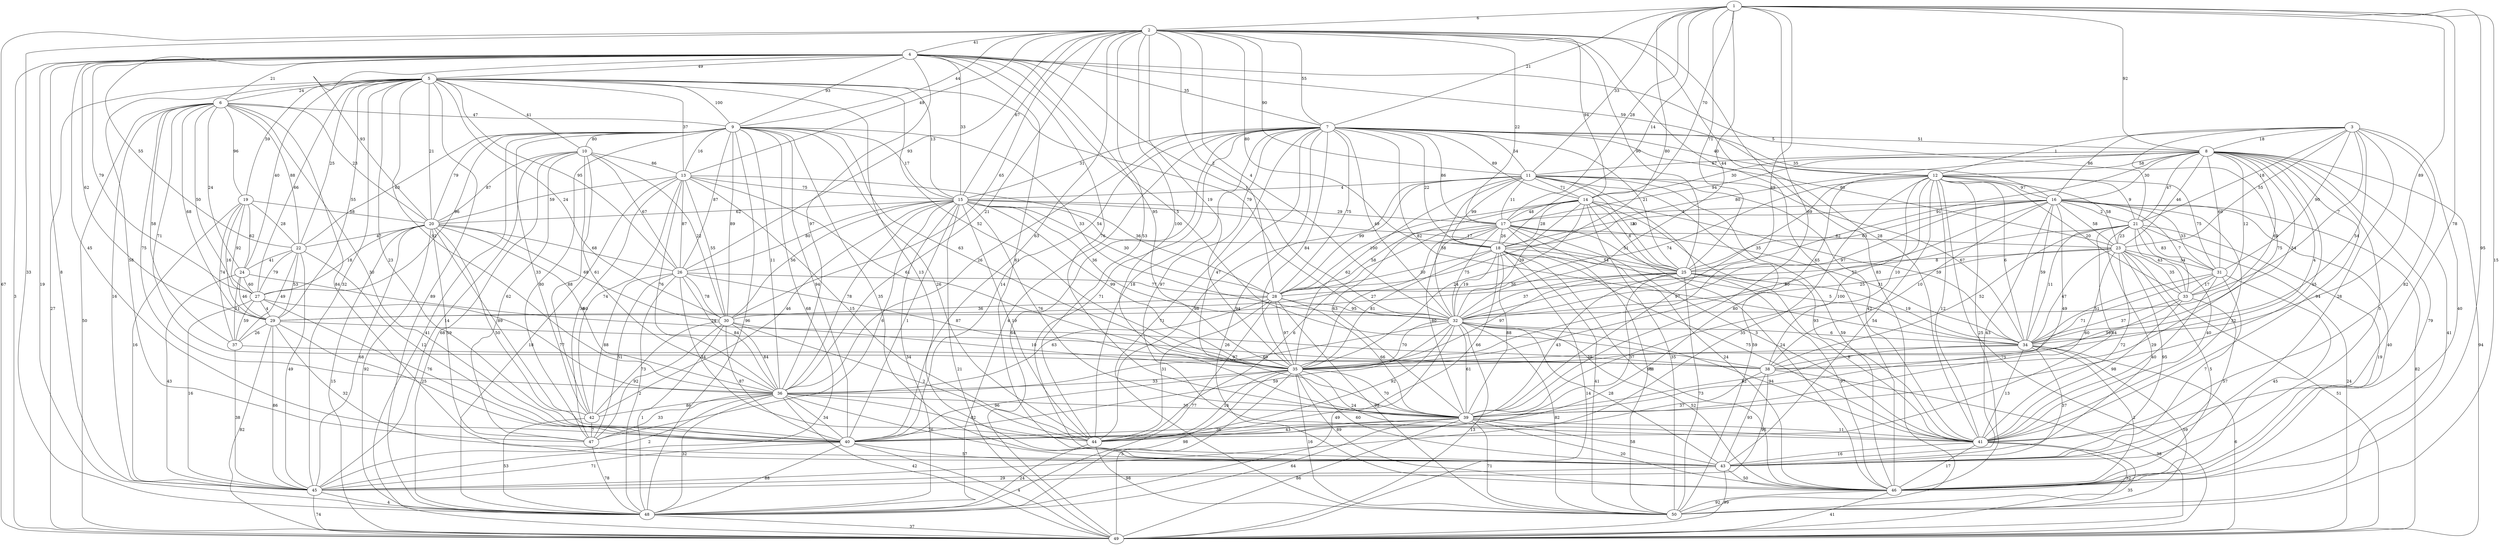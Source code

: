 graph G_1 {
    1;
    2;
    3;
    4;
    5;
    6;
    7;
    8;
    9;
    10;
    11;
    12;
    13;
    14;
    15;
    16;
    17;
    18;
    19;
    20;
    21;
    22;
    23;
    24;
    25;
    26;
    27;
    28;
    29;
    30;
    31;
    32;
    33;
    34;
    35;
    36;
    37;
    38;
    39;
    40;
    41;
    42;
    43;
    44;
    45;
    46;
    47;
    48;
    49;
    50;
    1 -- 2 [label="6"];
    1 -- 7 [label="21"];
    1 -- 8 [label="92"];
    1 -- 11 [label="33"];
    1 -- 14 [label="70"];
    1 -- 17 [label="28"];
    1 -- 18 [label="14"];
    1 -- 25 [label="71"];
    1 -- 28 [label="80"];
    1 -- 32 [label="44"];
    1 -- 34 [label="89"];
    1 -- 35 [label="49"];
    1 -- 39 [label="69"];
    1 -- 41 [label="78"];
    1 -- 46 [label="95"];
    1 -- 50 [label="15"];
    2 -- 4 [label="41"];
    2 -- 7 [label="55"];
    2 -- 9 [label="44"];
    2 -- 11 [label="90"];
    2 -- 13 [label="49"];
    2 -- 14 [label="94"];
    2 -- 15 [label="67"];
    2 -- 17 [label="22"];
    2 -- 18 [label="80"];
    2 -- 25 [label="90"];
    2 -- 26 [label="93"];
    2 -- 28 [label="2"];
    2 -- 30 [label="65"];
    2 -- 32 [label="4"];
    2 -- 35 [label="19"];
    2 -- 36 [label="21"];
    2 -- 39 [label="100"];
    2 -- 40 [label="63"];
    2 -- 41 [label="28"];
    2 -- 44 [label="53"];
    2 -- 46 [label="65"];
    2 -- 48 [label="33"];
    2 -- 49 [label="67"];
    2 -- 50 [label="83"];
    3 -- 8 [label="18"];
    3 -- 12 [label="1"];
    3 -- 16 [label="86"];
    3 -- 21 [label="18"];
    3 -- 23 [label="55"];
    3 -- 31 [label="90"];
    3 -- 33 [label="7"];
    3 -- 34 [label="54"];
    3 -- 38 [label="75"];
    3 -- 41 [label="82"];
    3 -- 43 [label="28"];
    3 -- 46 [label="40"];
    4 -- 5 [label="49"];
    4 -- 6 [label="21"];
    4 -- 7 [label="35"];
    4 -- 9 [label="93"];
    4 -- 12 [label="59"];
    4 -- 15 [label="33"];
    4 -- 20 [label="93"];
    4 -- 21 [label="5"];
    4 -- 22 [label="55"];
    4 -- 27 [label="79"];
    4 -- 29 [label="62"];
    4 -- 32 [label="1"];
    4 -- 35 [label="95"];
    4 -- 36 [label="97"];
    4 -- 38 [label="5"];
    4 -- 39 [label="76"];
    4 -- 40 [label="45"];
    4 -- 43 [label="61"];
    4 -- 45 [label="8"];
    4 -- 48 [label="19"];
    4 -- 49 [label="3"];
    5 -- 6 [label="24"];
    5 -- 9 [label="100"];
    5 -- 10 [label="41"];
    5 -- 13 [label="37"];
    5 -- 15 [label="13"];
    5 -- 19 [label="59"];
    5 -- 20 [label="21"];
    5 -- 22 [label="25"];
    5 -- 24 [label="40"];
    5 -- 26 [label="95"];
    5 -- 27 [label="66"];
    5 -- 29 [label="55"];
    5 -- 30 [label="24"];
    5 -- 32 [label="79"];
    5 -- 35 [label="52"];
    5 -- 36 [label="92"];
    5 -- 40 [label="23"];
    5 -- 43 [label="13"];
    5 -- 45 [label="32"];
    5 -- 47 [label="58"];
    5 -- 48 [label="89"];
    5 -- 49 [label="27"];
    6 -- 9 [label="47"];
    6 -- 19 [label="96"];
    6 -- 20 [label="23"];
    6 -- 22 [label="88"];
    6 -- 24 [label="24"];
    6 -- 27 [label="50"];
    6 -- 29 [label="68"];
    6 -- 36 [label="75"];
    6 -- 37 [label="58"];
    6 -- 38 [label="71"];
    6 -- 40 [label="30"];
    6 -- 43 [label="84"];
    6 -- 45 [label="16"];
    6 -- 49 [label="50"];
    7 -- 8 [label="51"];
    7 -- 11 [label="54"];
    7 -- 12 [label="40"];
    7 -- 14 [label="89"];
    7 -- 15 [label="31"];
    7 -- 16 [label="35"];
    7 -- 17 [label="86"];
    7 -- 18 [label="22"];
    7 -- 23 [label="80"];
    7 -- 25 [label="21"];
    7 -- 28 [label="75"];
    7 -- 32 [label="49"];
    7 -- 34 [label="82"];
    7 -- 35 [label="84"];
    7 -- 36 [label="26"];
    7 -- 39 [label="47"];
    7 -- 40 [label="14"];
    7 -- 41 [label="97"];
    7 -- 43 [label="71"];
    7 -- 44 [label="18"];
    7 -- 46 [label="94"];
    7 -- 48 [label="4"];
    7 -- 49 [label="64"];
    7 -- 50 [label="71"];
    8 -- 11 [label="67"];
    8 -- 12 [label="58"];
    8 -- 14 [label="30"];
    8 -- 16 [label="30"];
    8 -- 17 [label="94"];
    8 -- 18 [label="80"];
    8 -- 21 [label="47"];
    8 -- 23 [label="46"];
    8 -- 25 [label="91"];
    8 -- 31 [label="69"];
    8 -- 32 [label="69"];
    8 -- 33 [label="12"];
    8 -- 34 [label="54"];
    8 -- 35 [label="4"];
    8 -- 39 [label="45"];
    8 -- 41 [label="94"];
    8 -- 43 [label="5"];
    8 -- 46 [label="79"];
    8 -- 49 [label="94"];
    8 -- 50 [label="41"];
    9 -- 10 [label="80"];
    9 -- 13 [label="16"];
    9 -- 15 [label="17"];
    9 -- 20 [label="79"];
    9 -- 22 [label="63"];
    9 -- 26 [label="87"];
    9 -- 27 [label="96"];
    9 -- 30 [label="89"];
    9 -- 32 [label="33"];
    9 -- 35 [label="63"];
    9 -- 36 [label="11"];
    9 -- 40 [label="94"];
    9 -- 42 [label="33"];
    9 -- 43 [label="35"];
    9 -- 44 [label="26"];
    9 -- 45 [label="68"];
    9 -- 47 [label="80"];
    9 -- 48 [label="96"];
    9 -- 49 [label="41"];
    10 -- 13 [label="86"];
    10 -- 20 [label="87"];
    10 -- 26 [label="67"];
    10 -- 30 [label="22"];
    10 -- 36 [label="61"];
    10 -- 42 [label="88"];
    10 -- 45 [label="14"];
    10 -- 47 [label="62"];
    10 -- 48 [label="68"];
    11 -- 14 [label="71"];
    11 -- 15 [label="4"];
    11 -- 17 [label="11"];
    11 -- 18 [label="99"];
    11 -- 25 [label="14"];
    11 -- 28 [label="99"];
    11 -- 32 [label="38"];
    11 -- 34 [label="67"];
    11 -- 35 [label="62"];
    11 -- 39 [label="97"];
    11 -- 41 [label="42"];
    11 -- 44 [label="98"];
    11 -- 46 [label="59"];
    11 -- 50 [label="59"];
    12 -- 16 [label="97"];
    12 -- 21 [label="9"];
    12 -- 23 [label="58"];
    12 -- 29 [label="74"];
    12 -- 31 [label="75"];
    12 -- 32 [label="35"];
    12 -- 33 [label="20"];
    12 -- 34 [label="6"];
    12 -- 38 [label="10"];
    12 -- 39 [label="100"];
    12 -- 40 [label="80"];
    12 -- 41 [label="12"];
    12 -- 43 [label="54"];
    12 -- 45 [label="35"];
    12 -- 46 [label="25"];
    12 -- 49 [label="75"];
    13 -- 15 [label="75"];
    13 -- 20 [label="59"];
    13 -- 26 [label="87"];
    13 -- 28 [label="36"];
    13 -- 30 [label="55"];
    13 -- 35 [label="61"];
    13 -- 36 [label="76"];
    13 -- 42 [label="74"];
    13 -- 44 [label="15"];
    13 -- 47 [label="30"];
    13 -- 48 [label="18"];
    14 -- 17 [label="48"];
    14 -- 18 [label="28"];
    14 -- 25 [label="8"];
    14 -- 28 [label="100"];
    14 -- 32 [label="39"];
    14 -- 34 [label="59"];
    14 -- 35 [label="24"];
    14 -- 39 [label="63"];
    14 -- 41 [label="93"];
    14 -- 46 [label="24"];
    14 -- 50 [label="35"];
    15 -- 17 [label="29"];
    15 -- 18 [label="54"];
    15 -- 20 [label="62"];
    15 -- 25 [label="17"];
    15 -- 26 [label="80"];
    15 -- 28 [label="30"];
    15 -- 30 [label="56"];
    15 -- 32 [label="36"];
    15 -- 35 [label="99"];
    15 -- 36 [label="78"];
    15 -- 39 [label="76"];
    15 -- 40 [label="1"];
    15 -- 42 [label="46"];
    15 -- 44 [label="19"];
    15 -- 47 [label="6"];
    15 -- 48 [label="34"];
    15 -- 49 [label="21"];
    16 -- 17 [label="4"];
    16 -- 18 [label="20"];
    16 -- 21 [label="2"];
    16 -- 23 [label="58"];
    16 -- 25 [label="63"];
    16 -- 31 [label="33"];
    16 -- 32 [label="97"];
    16 -- 33 [label="7"];
    16 -- 34 [label="59"];
    16 -- 35 [label="80"];
    16 -- 38 [label="10"];
    16 -- 39 [label="49"];
    16 -- 41 [label="32"];
    16 -- 43 [label="43"];
    16 -- 46 [label="40"];
    16 -- 49 [label="82"];
    17 -- 18 [label="26"];
    17 -- 23 [label="62"];
    17 -- 25 [label="51"];
    17 -- 28 [label="58"];
    17 -- 32 [label="75"];
    17 -- 34 [label="31"];
    17 -- 35 [label="27"];
    17 -- 39 [label="80"];
    17 -- 41 [label="3"];
    17 -- 44 [label="6"];
    17 -- 46 [label="24"];
    17 -- 50 [label="96"];
    18 -- 25 [label="54"];
    18 -- 28 [label="30"];
    18 -- 32 [label="19"];
    18 -- 34 [label="5"];
    18 -- 35 [label="81"];
    18 -- 39 [label="88"];
    18 -- 41 [label="75"];
    18 -- 44 [label="66"];
    18 -- 46 [label="78"];
    18 -- 49 [label="14"];
    18 -- 50 [label="41"];
    19 -- 20 [label="58"];
    19 -- 22 [label="28"];
    19 -- 24 [label="62"];
    19 -- 27 [label="92"];
    19 -- 29 [label="16"];
    19 -- 37 [label="74"];
    19 -- 45 [label="16"];
    20 -- 22 [label="47"];
    20 -- 26 [label="68"];
    20 -- 27 [label="18"];
    20 -- 30 [label="68"];
    20 -- 36 [label="60"];
    20 -- 40 [label="50"];
    20 -- 42 [label="89"];
    20 -- 45 [label="68"];
    20 -- 47 [label="59"];
    20 -- 48 [label="92"];
    20 -- 49 [label="15"];
    21 -- 23 [label="23"];
    21 -- 29 [label="57"];
    21 -- 31 [label="83"];
    21 -- 33 [label="43"];
    21 -- 34 [label="11"];
    21 -- 38 [label="52"];
    21 -- 40 [label="84"];
    21 -- 41 [label="40"];
    21 -- 43 [label="29"];
    21 -- 46 [label="19"];
    21 -- 49 [label="24"];
    22 -- 24 [label="41"];
    22 -- 27 [label="79"];
    22 -- 29 [label="53"];
    22 -- 37 [label="49"];
    22 -- 40 [label="12"];
    22 -- 45 [label="49"];
    23 -- 25 [label="8"];
    23 -- 31 [label="34"];
    23 -- 32 [label="25"];
    23 -- 33 [label="35"];
    23 -- 34 [label="47"];
    23 -- 39 [label="60"];
    23 -- 41 [label="72"];
    23 -- 43 [label="95"];
    23 -- 46 [label="5"];
    23 -- 49 [label="51"];
    24 -- 27 [label="60"];
    24 -- 29 [label="46"];
    24 -- 37 [label="11"];
    24 -- 38 [label="24"];
    24 -- 45 [label="43"];
    25 -- 28 [label="36"];
    25 -- 32 [label="37"];
    25 -- 34 [label="19"];
    25 -- 35 [label="97"];
    25 -- 39 [label="43"];
    25 -- 41 [label="8"];
    25 -- 44 [label="37"];
    25 -- 46 [label="97"];
    25 -- 50 [label="73"];
    26 -- 28 [label="77"];
    26 -- 30 [label="78"];
    26 -- 35 [label="87"];
    26 -- 36 [label="84"];
    26 -- 42 [label="88"];
    26 -- 44 [label="34"];
    26 -- 47 [label="51"];
    26 -- 48 [label="2"];
    27 -- 29 [label="4"];
    27 -- 36 [label="77"];
    27 -- 37 [label="59"];
    27 -- 40 [label="76"];
    27 -- 45 [label="16"];
    28 -- 30 [label="36"];
    28 -- 32 [label="95"];
    28 -- 35 [label="97"];
    28 -- 36 [label="63"];
    28 -- 39 [label="66"];
    28 -- 44 [label="31"];
    28 -- 48 [label="77"];
    28 -- 50 [label="98"];
    29 -- 37 [label="26"];
    29 -- 38 [label="26"];
    29 -- 40 [label="25"];
    29 -- 43 [label="32"];
    29 -- 45 [label="86"];
    29 -- 49 [label="82"];
    30 -- 35 [label="10"];
    30 -- 36 [label="84"];
    30 -- 40 [label="87"];
    30 -- 42 [label="73"];
    30 -- 44 [label="2"];
    30 -- 47 [label="92"];
    30 -- 48 [label="1"];
    31 -- 33 [label="17"];
    31 -- 34 [label="51"];
    31 -- 38 [label="71"];
    31 -- 41 [label="40"];
    31 -- 43 [label="7"];
    31 -- 46 [label="45"];
    32 -- 34 [label="6"];
    32 -- 35 [label="70"];
    32 -- 36 [label="69"];
    32 -- 39 [label="61"];
    32 -- 40 [label="59"];
    32 -- 41 [label="94"];
    32 -- 43 [label="28"];
    32 -- 44 [label="92"];
    32 -- 46 [label="52"];
    32 -- 48 [label="49"];
    32 -- 49 [label="13"];
    32 -- 50 [label="82"];
    33 -- 34 [label="37"];
    33 -- 38 [label="59"];
    33 -- 41 [label="98"];
    33 -- 43 [label="57"];
    34 -- 35 [label="39"];
    34 -- 39 [label="82"];
    34 -- 41 [label="13"];
    34 -- 43 [label="37"];
    34 -- 46 [label="2"];
    34 -- 49 [label="6"];
    34 -- 50 [label="59"];
    35 -- 36 [label="33"];
    35 -- 39 [label="70"];
    35 -- 40 [label="96"];
    35 -- 41 [label="24"];
    35 -- 43 [label="60"];
    35 -- 44 [label="16"];
    35 -- 46 [label="89"];
    35 -- 48 [label="98"];
    35 -- 49 [label="3"];
    35 -- 50 [label="16"];
    36 -- 39 [label="30"];
    36 -- 40 [label="34"];
    36 -- 42 [label="86"];
    36 -- 43 [label="76"];
    36 -- 44 [label="82"];
    36 -- 45 [label="2"];
    36 -- 47 [label="33"];
    36 -- 48 [label="32"];
    36 -- 49 [label="42"];
    37 -- 38 [label="97"];
    37 -- 45 [label="38"];
    38 -- 40 [label="37"];
    38 -- 43 [label="93"];
    38 -- 45 [label="96"];
    38 -- 49 [label="38"];
    39 -- 40 [label="36"];
    39 -- 41 [label="11"];
    39 -- 43 [label="58"];
    39 -- 44 [label="43"];
    39 -- 46 [label="20"];
    39 -- 48 [label="64"];
    39 -- 49 [label="86"];
    39 -- 50 [label="71"];
    40 -- 43 [label="57"];
    40 -- 45 [label="71"];
    40 -- 48 [label="88"];
    40 -- 49 [label="4"];
    41 -- 43 [label="16"];
    41 -- 46 [label="17"];
    41 -- 49 [label="35"];
    41 -- 50 [label="32"];
    42 -- 47 [label="7"];
    42 -- 48 [label="53"];
    43 -- 45 [label="29"];
    43 -- 46 [label="50"];
    43 -- 49 [label="99"];
    44 -- 48 [label="24"];
    44 -- 50 [label="98"];
    45 -- 48 [label="4"];
    45 -- 49 [label="74"];
    46 -- 49 [label="41"];
    46 -- 50 [label="92"];
    47 -- 48 [label="78"];
    48 -- 49 [label="37"];
}